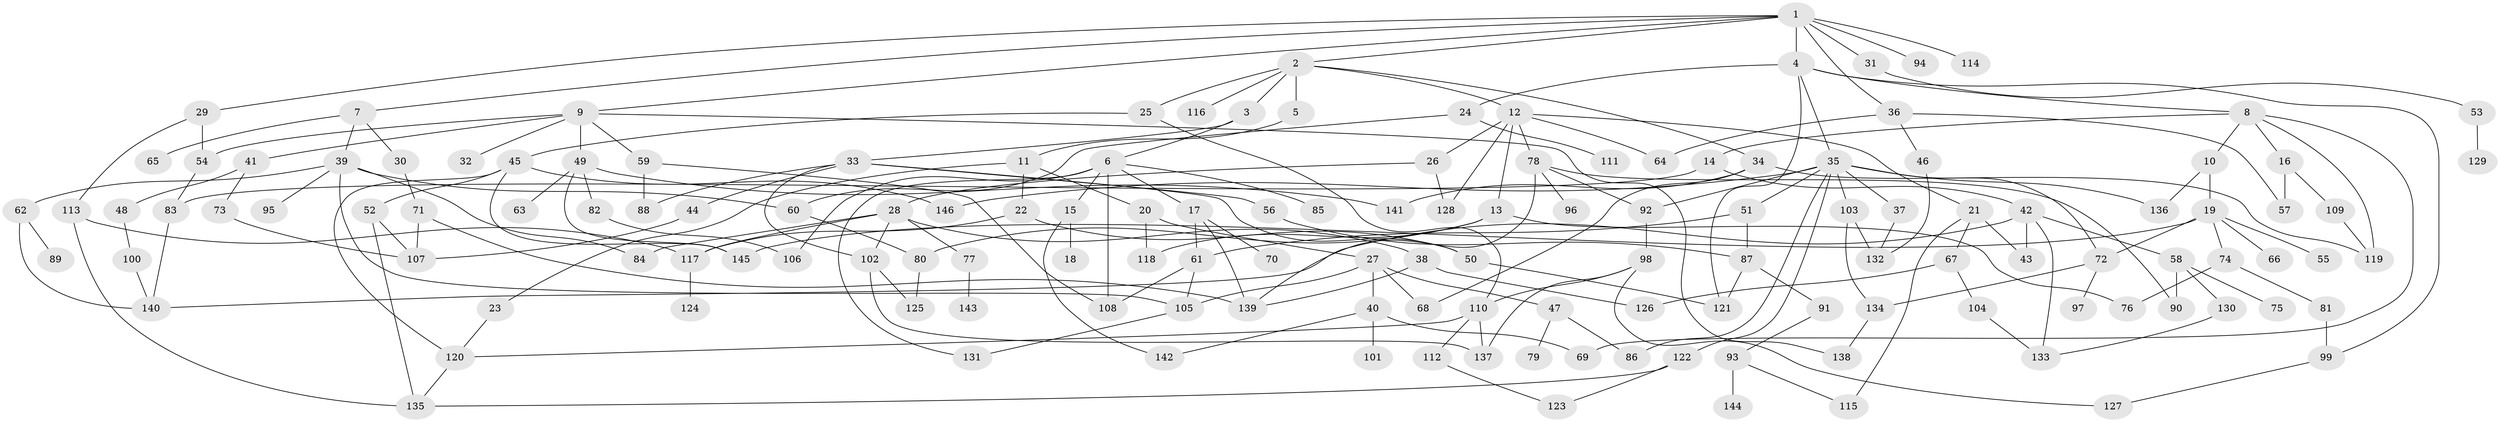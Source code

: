 // Generated by graph-tools (version 1.1) at 2025/10/02/27/25 16:10:53]
// undirected, 146 vertices, 214 edges
graph export_dot {
graph [start="1"]
  node [color=gray90,style=filled];
  1;
  2;
  3;
  4;
  5;
  6;
  7;
  8;
  9;
  10;
  11;
  12;
  13;
  14;
  15;
  16;
  17;
  18;
  19;
  20;
  21;
  22;
  23;
  24;
  25;
  26;
  27;
  28;
  29;
  30;
  31;
  32;
  33;
  34;
  35;
  36;
  37;
  38;
  39;
  40;
  41;
  42;
  43;
  44;
  45;
  46;
  47;
  48;
  49;
  50;
  51;
  52;
  53;
  54;
  55;
  56;
  57;
  58;
  59;
  60;
  61;
  62;
  63;
  64;
  65;
  66;
  67;
  68;
  69;
  70;
  71;
  72;
  73;
  74;
  75;
  76;
  77;
  78;
  79;
  80;
  81;
  82;
  83;
  84;
  85;
  86;
  87;
  88;
  89;
  90;
  91;
  92;
  93;
  94;
  95;
  96;
  97;
  98;
  99;
  100;
  101;
  102;
  103;
  104;
  105;
  106;
  107;
  108;
  109;
  110;
  111;
  112;
  113;
  114;
  115;
  116;
  117;
  118;
  119;
  120;
  121;
  122;
  123;
  124;
  125;
  126;
  127;
  128;
  129;
  130;
  131;
  132;
  133;
  134;
  135;
  136;
  137;
  138;
  139;
  140;
  141;
  142;
  143;
  144;
  145;
  146;
  1 -- 2;
  1 -- 4;
  1 -- 7;
  1 -- 9;
  1 -- 29;
  1 -- 31;
  1 -- 36;
  1 -- 94;
  1 -- 114;
  2 -- 3;
  2 -- 5;
  2 -- 12;
  2 -- 25;
  2 -- 34;
  2 -- 116;
  3 -- 6;
  3 -- 33;
  4 -- 8;
  4 -- 24;
  4 -- 35;
  4 -- 99;
  4 -- 121;
  5 -- 11;
  6 -- 15;
  6 -- 17;
  6 -- 85;
  6 -- 108;
  6 -- 131;
  6 -- 106;
  7 -- 30;
  7 -- 39;
  7 -- 65;
  8 -- 10;
  8 -- 14;
  8 -- 16;
  8 -- 69;
  8 -- 119;
  9 -- 32;
  9 -- 41;
  9 -- 49;
  9 -- 59;
  9 -- 138;
  9 -- 54;
  10 -- 19;
  10 -- 136;
  11 -- 20;
  11 -- 22;
  11 -- 23;
  12 -- 13;
  12 -- 21;
  12 -- 26;
  12 -- 64;
  12 -- 78;
  12 -- 128;
  13 -- 76;
  13 -- 118;
  13 -- 80;
  14 -- 42;
  14 -- 83;
  15 -- 18;
  15 -- 142;
  16 -- 109;
  16 -- 57;
  17 -- 70;
  17 -- 61;
  17 -- 139;
  19 -- 55;
  19 -- 66;
  19 -- 72;
  19 -- 74;
  19 -- 145;
  20 -- 27;
  20 -- 118;
  21 -- 67;
  21 -- 43;
  21 -- 115;
  22 -- 50;
  22 -- 117;
  23 -- 120;
  24 -- 60;
  24 -- 111;
  25 -- 45;
  25 -- 110;
  26 -- 28;
  26 -- 128;
  27 -- 40;
  27 -- 47;
  27 -- 68;
  27 -- 105;
  28 -- 38;
  28 -- 77;
  28 -- 84;
  28 -- 102;
  28 -- 117;
  29 -- 54;
  29 -- 113;
  30 -- 71;
  31 -- 53;
  33 -- 44;
  33 -- 56;
  33 -- 102;
  33 -- 88;
  33 -- 50;
  34 -- 141;
  34 -- 68;
  34 -- 119;
  35 -- 37;
  35 -- 51;
  35 -- 86;
  35 -- 103;
  35 -- 122;
  35 -- 146;
  35 -- 72;
  35 -- 92;
  35 -- 136;
  36 -- 46;
  36 -- 57;
  36 -- 64;
  37 -- 132;
  38 -- 126;
  38 -- 139;
  39 -- 62;
  39 -- 84;
  39 -- 95;
  39 -- 105;
  39 -- 60;
  40 -- 101;
  40 -- 142;
  40 -- 69;
  41 -- 48;
  41 -- 73;
  42 -- 43;
  42 -- 58;
  42 -- 133;
  42 -- 140;
  44 -- 107;
  45 -- 52;
  45 -- 146;
  45 -- 120;
  45 -- 145;
  46 -- 132;
  47 -- 79;
  47 -- 86;
  48 -- 100;
  49 -- 63;
  49 -- 82;
  49 -- 141;
  49 -- 145;
  50 -- 121;
  51 -- 61;
  51 -- 87;
  52 -- 107;
  52 -- 135;
  53 -- 129;
  54 -- 83;
  56 -- 87;
  58 -- 75;
  58 -- 90;
  58 -- 130;
  59 -- 88;
  59 -- 108;
  60 -- 80;
  61 -- 108;
  61 -- 105;
  62 -- 89;
  62 -- 140;
  67 -- 104;
  67 -- 126;
  71 -- 107;
  71 -- 139;
  72 -- 97;
  72 -- 134;
  73 -- 107;
  74 -- 81;
  74 -- 76;
  77 -- 143;
  78 -- 92;
  78 -- 96;
  78 -- 90;
  78 -- 139;
  80 -- 125;
  81 -- 99;
  82 -- 106;
  83 -- 140;
  87 -- 91;
  87 -- 121;
  91 -- 93;
  92 -- 98;
  93 -- 115;
  93 -- 144;
  98 -- 127;
  98 -- 137;
  98 -- 110;
  99 -- 127;
  100 -- 140;
  102 -- 125;
  102 -- 137;
  103 -- 132;
  103 -- 134;
  104 -- 133;
  105 -- 131;
  109 -- 119;
  110 -- 112;
  110 -- 120;
  110 -- 137;
  112 -- 123;
  113 -- 117;
  113 -- 135;
  117 -- 124;
  120 -- 135;
  122 -- 123;
  122 -- 135;
  130 -- 133;
  134 -- 138;
}
